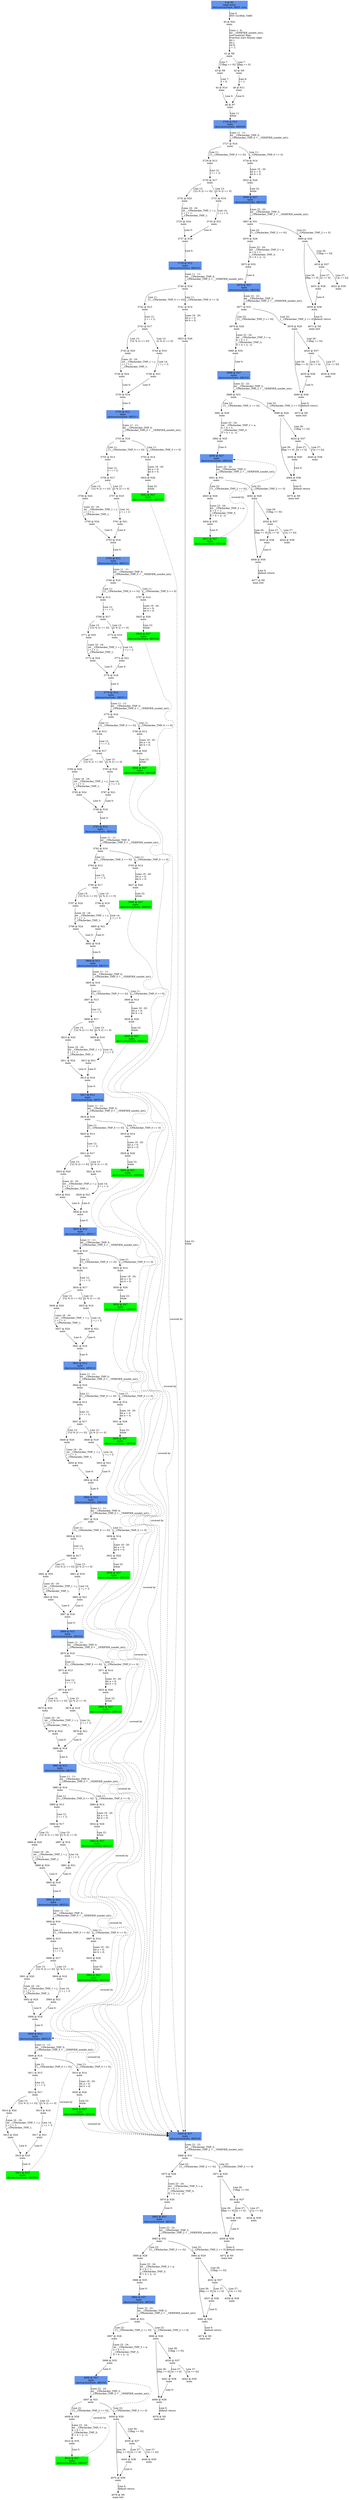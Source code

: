 digraph ARG {
node [style="filled" shape="box" color="white"]
0 [fillcolor="cornflowerblue" label="0 @ N1\nmain entry\nAbstractionState: ABS0: true\n" id="0"]
40 [label="40 @ N42\nmain\n" id="40"]
41 [label="41 @ N6\nmain\n" id="41"]
43 [label="43 @ N8\nmain\n" id="43"]
44 [label="44 @ N10\nmain\n" id="44"]
48 [label="48 @ N7\nmain\n" id="48"]
3726 [fillcolor="cornflowerblue" label="3726 @ N12\nmain\nAbstractionState: ABS509\n" id="3726"]
3727 [label="3727 @ N16\nmain\n" id="3727"]
3729 [label="3729 @ N13\nmain\n" id="3729"]
3730 [label="3730 @ N17\nmain\n" id="3730"]
3732 [label="3732 @ N20\nmain\n" id="3732"]
3733 [label="3733 @ N24\nmain\n" id="3733"]
3737 [label="3737 @ N18\nmain\n" id="3737"]
3739 [fillcolor="cornflowerblue" label="3739 @ N12\nmain\nAbstractionState: ABS510\n" id="3739"]
3740 [label="3740 @ N16\nmain\n" id="3740"]
3742 [label="3742 @ N13\nmain\n" id="3742"]
3743 [label="3743 @ N17\nmain\n" id="3743"]
3745 [label="3745 @ N20\nmain\n" id="3745"]
3746 [label="3746 @ N24\nmain\n" id="3746"]
3750 [label="3750 @ N18\nmain\n" id="3750"]
3752 [fillcolor="cornflowerblue" label="3752 @ N12\nmain\nAbstractionState: ABS511\n" id="3752"]
3753 [label="3753 @ N16\nmain\n" id="3753"]
3755 [label="3755 @ N13\nmain\n" id="3755"]
3756 [label="3756 @ N17\nmain\n" id="3756"]
3758 [label="3758 @ N20\nmain\n" id="3758"]
3759 [label="3759 @ N24\nmain\n" id="3759"]
3763 [label="3763 @ N18\nmain\n" id="3763"]
3765 [fillcolor="cornflowerblue" label="3765 @ N12\nmain\nAbstractionState: ABS512\n" id="3765"]
3766 [label="3766 @ N16\nmain\n" id="3766"]
3768 [label="3768 @ N13\nmain\n" id="3768"]
3769 [label="3769 @ N17\nmain\n" id="3769"]
3771 [label="3771 @ N20\nmain\n" id="3771"]
3772 [label="3772 @ N24\nmain\n" id="3772"]
3776 [label="3776 @ N18\nmain\n" id="3776"]
3778 [fillcolor="cornflowerblue" label="3778 @ N12\nmain\nAbstractionState: ABS513\n" id="3778"]
3779 [label="3779 @ N16\nmain\n" id="3779"]
3781 [label="3781 @ N13\nmain\n" id="3781"]
3782 [label="3782 @ N17\nmain\n" id="3782"]
3784 [label="3784 @ N20\nmain\n" id="3784"]
3785 [label="3785 @ N24\nmain\n" id="3785"]
3789 [label="3789 @ N18\nmain\n" id="3789"]
3791 [fillcolor="cornflowerblue" label="3791 @ N12\nmain\nAbstractionState: ABS514\n" id="3791"]
3792 [label="3792 @ N16\nmain\n" id="3792"]
3794 [label="3794 @ N13\nmain\n" id="3794"]
3795 [label="3795 @ N17\nmain\n" id="3795"]
3797 [label="3797 @ N20\nmain\n" id="3797"]
3798 [label="3798 @ N24\nmain\n" id="3798"]
3802 [label="3802 @ N18\nmain\n" id="3802"]
3804 [fillcolor="cornflowerblue" label="3804 @ N12\nmain\nAbstractionState: ABS515\n" id="3804"]
3805 [label="3805 @ N16\nmain\n" id="3805"]
3807 [label="3807 @ N13\nmain\n" id="3807"]
3808 [label="3808 @ N17\nmain\n" id="3808"]
3810 [label="3810 @ N20\nmain\n" id="3810"]
3811 [label="3811 @ N24\nmain\n" id="3811"]
3815 [label="3815 @ N18\nmain\n" id="3815"]
3817 [fillcolor="cornflowerblue" label="3817 @ N12\nmain\nAbstractionState: ABS516\n" id="3817"]
3818 [label="3818 @ N16\nmain\n" id="3818"]
3820 [label="3820 @ N13\nmain\n" id="3820"]
3821 [label="3821 @ N17\nmain\n" id="3821"]
3823 [label="3823 @ N20\nmain\n" id="3823"]
3824 [label="3824 @ N24\nmain\n" id="3824"]
3828 [label="3828 @ N18\nmain\n" id="3828"]
3830 [fillcolor="cornflowerblue" label="3830 @ N12\nmain\nAbstractionState: ABS517\n" id="3830"]
3831 [label="3831 @ N16\nmain\n" id="3831"]
3833 [label="3833 @ N13\nmain\n" id="3833"]
3834 [label="3834 @ N17\nmain\n" id="3834"]
3836 [label="3836 @ N20\nmain\n" id="3836"]
3837 [label="3837 @ N24\nmain\n" id="3837"]
3841 [label="3841 @ N18\nmain\n" id="3841"]
3843 [fillcolor="cornflowerblue" label="3843 @ N12\nmain\nAbstractionState: ABS518\n" id="3843"]
3844 [label="3844 @ N16\nmain\n" id="3844"]
3846 [label="3846 @ N13\nmain\n" id="3846"]
3847 [label="3847 @ N17\nmain\n" id="3847"]
3849 [label="3849 @ N20\nmain\n" id="3849"]
3850 [label="3850 @ N24\nmain\n" id="3850"]
3854 [label="3854 @ N18\nmain\n" id="3854"]
3856 [fillcolor="cornflowerblue" label="3856 @ N12\nmain\nAbstractionState: ABS519\n" id="3856"]
3857 [label="3857 @ N16\nmain\n" id="3857"]
3859 [label="3859 @ N13\nmain\n" id="3859"]
3860 [label="3860 @ N17\nmain\n" id="3860"]
3862 [label="3862 @ N20\nmain\n" id="3862"]
3863 [label="3863 @ N24\nmain\n" id="3863"]
3867 [label="3867 @ N18\nmain\n" id="3867"]
3869 [fillcolor="cornflowerblue" label="3869 @ N12\nmain\nAbstractionState: ABS520\n" id="3869"]
3870 [label="3870 @ N16\nmain\n" id="3870"]
3872 [label="3872 @ N13\nmain\n" id="3872"]
3873 [label="3873 @ N17\nmain\n" id="3873"]
3875 [label="3875 @ N20\nmain\n" id="3875"]
3876 [label="3876 @ N24\nmain\n" id="3876"]
3880 [label="3880 @ N18\nmain\n" id="3880"]
3882 [fillcolor="cornflowerblue" label="3882 @ N12\nmain\nAbstractionState: ABS521\n" id="3882"]
3883 [label="3883 @ N16\nmain\n" id="3883"]
3885 [label="3885 @ N13\nmain\n" id="3885"]
3886 [label="3886 @ N17\nmain\n" id="3886"]
3888 [label="3888 @ N20\nmain\n" id="3888"]
3889 [label="3889 @ N24\nmain\n" id="3889"]
3893 [label="3893 @ N18\nmain\n" id="3893"]
3895 [fillcolor="cornflowerblue" label="3895 @ N12\nmain\nAbstractionState: ABS522\n" id="3895"]
3896 [label="3896 @ N16\nmain\n" id="3896"]
3898 [label="3898 @ N13\nmain\n" id="3898"]
3899 [label="3899 @ N17\nmain\n" id="3899"]
3901 [label="3901 @ N20\nmain\n" id="3901"]
3902 [label="3902 @ N24\nmain\n" id="3902"]
3906 [label="3906 @ N18\nmain\n" id="3906"]
3908 [fillcolor="cornflowerblue" label="3908 @ N12\nmain\nAbstractionState: ABS523\n" id="3908"]
3909 [label="3909 @ N16\nmain\n" id="3909"]
3911 [label="3911 @ N13\nmain\n" id="3911"]
3912 [label="3912 @ N17\nmain\n" id="3912"]
3914 [label="3914 @ N20\nmain\n" id="3914"]
3915 [label="3915 @ N24\nmain\n" id="3915"]
3919 [label="3919 @ N18\nmain\n" id="3919"]
3921 [fillcolor="green" label="3921 @ N12\nmain\nAbstractionState: ABS524\n" id="3921"]
3913 [label="3913 @ N19\nmain\n" id="3913"]
3917 [label="3917 @ N21\nmain\n" id="3917"]
3910 [label="3910 @ N14\nmain\n" id="3910"]
3936 [label="3936 @ N26\nmain\n" id="3936"]
3966 [fillcolor="green" label="3966 @ N27\nmain\nAbstractionState: ABS539\n" id="3966"]
3900 [label="3900 @ N19\nmain\n" id="3900"]
3904 [label="3904 @ N21\nmain\n" id="3904"]
3897 [label="3897 @ N14\nmain\n" id="3897"]
3935 [label="3935 @ N26\nmain\n" id="3935"]
3964 [fillcolor="green" label="3964 @ N27\nmain\nAbstractionState: ABS538\n" id="3964"]
3887 [label="3887 @ N19\nmain\n" id="3887"]
3891 [label="3891 @ N21\nmain\n" id="3891"]
3884 [label="3884 @ N14\nmain\n" id="3884"]
3934 [label="3934 @ N26\nmain\n" id="3934"]
3962 [fillcolor="green" label="3962 @ N27\nmain\nAbstractionState: ABS537\n" id="3962"]
3874 [label="3874 @ N19\nmain\n" id="3874"]
3878 [label="3878 @ N21\nmain\n" id="3878"]
3871 [label="3871 @ N14\nmain\n" id="3871"]
3933 [label="3933 @ N26\nmain\n" id="3933"]
3960 [fillcolor="green" label="3960 @ N27\nmain\nAbstractionState: ABS536\n" id="3960"]
3861 [label="3861 @ N19\nmain\n" id="3861"]
3865 [label="3865 @ N21\nmain\n" id="3865"]
3858 [label="3858 @ N14\nmain\n" id="3858"]
3932 [label="3932 @ N26\nmain\n" id="3932"]
3958 [fillcolor="green" label="3958 @ N27\nmain\nAbstractionState: ABS535\n" id="3958"]
3848 [label="3848 @ N19\nmain\n" id="3848"]
3852 [label="3852 @ N21\nmain\n" id="3852"]
3845 [label="3845 @ N14\nmain\n" id="3845"]
3931 [label="3931 @ N26\nmain\n" id="3931"]
3956 [fillcolor="green" label="3956 @ N27\nmain\nAbstractionState: ABS534\n" id="3956"]
3835 [label="3835 @ N19\nmain\n" id="3835"]
3839 [label="3839 @ N21\nmain\n" id="3839"]
3832 [label="3832 @ N14\nmain\n" id="3832"]
3930 [label="3930 @ N26\nmain\n" id="3930"]
3954 [fillcolor="green" label="3954 @ N27\nmain\nAbstractionState: ABS533\n" id="3954"]
3822 [label="3822 @ N19\nmain\n" id="3822"]
3826 [label="3826 @ N21\nmain\n" id="3826"]
3819 [label="3819 @ N14\nmain\n" id="3819"]
3929 [label="3929 @ N26\nmain\n" id="3929"]
3952 [fillcolor="green" label="3952 @ N27\nmain\nAbstractionState: ABS532\n" id="3952"]
3809 [label="3809 @ N19\nmain\n" id="3809"]
3813 [label="3813 @ N21\nmain\n" id="3813"]
3806 [label="3806 @ N14\nmain\n" id="3806"]
3928 [label="3928 @ N26\nmain\n" id="3928"]
3950 [fillcolor="green" label="3950 @ N27\nmain\nAbstractionState: ABS531\n" id="3950"]
3796 [label="3796 @ N19\nmain\n" id="3796"]
3800 [label="3800 @ N21\nmain\n" id="3800"]
3793 [label="3793 @ N14\nmain\n" id="3793"]
3927 [label="3927 @ N26\nmain\n" id="3927"]
3948 [fillcolor="green" label="3948 @ N27\nmain\nAbstractionState: ABS530\n" id="3948"]
3783 [label="3783 @ N19\nmain\n" id="3783"]
3787 [label="3787 @ N21\nmain\n" id="3787"]
3780 [label="3780 @ N14\nmain\n" id="3780"]
3926 [label="3926 @ N26\nmain\n" id="3926"]
3946 [fillcolor="green" label="3946 @ N27\nmain\nAbstractionState: ABS529\n" id="3946"]
3770 [label="3770 @ N19\nmain\n" id="3770"]
3774 [label="3774 @ N21\nmain\n" id="3774"]
3767 [label="3767 @ N14\nmain\n" id="3767"]
3925 [label="3925 @ N26\nmain\n" id="3925"]
3944 [fillcolor="green" label="3944 @ N27\nmain\nAbstractionState: ABS528\n" id="3944"]
3757 [label="3757 @ N19\nmain\n" id="3757"]
3761 [label="3761 @ N21\nmain\n" id="3761"]
3754 [label="3754 @ N14\nmain\n" id="3754"]
3924 [label="3924 @ N26\nmain\n" id="3924"]
3942 [fillcolor="green" label="3942 @ N27\nmain\nAbstractionState: ABS527\n" id="3942"]
3744 [label="3744 @ N19\nmain\n" id="3744"]
3748 [label="3748 @ N21\nmain\n" id="3748"]
3741 [label="3741 @ N14\nmain\n" id="3741"]
3923 [label="3923 @ N26\nmain\n" id="3923"]
3940 [fillcolor="cornflowerblue" label="3940 @ N27\nmain\nAbstractionState: ABS526\n" id="3940"]
3968 [label="3968 @ N31\nmain\n" id="3968"]
3972 [label="3972 @ N28\nmain\n" id="3972"]
3974 [label="3974 @ N35\nmain\n" id="3974"]
3982 [fillcolor="cornflowerblue" label="3982 @ N27\nmain\nAbstractionState: ABS541\n" id="3982"]
3983 [label="3983 @ N31\nmain\n" id="3983"]
3985 [label="3985 @ N28\nmain\n" id="3985"]
3986 [label="3986 @ N35\nmain\n" id="3986"]
3994 [fillcolor="cornflowerblue" label="3994 @ N27\nmain\nAbstractionState: ABS543\n" id="3994"]
3995 [label="3995 @ N31\nmain\n" id="3995"]
3997 [label="3997 @ N28\nmain\n" id="3997"]
3998 [label="3998 @ N35\nmain\n" id="3998"]
4006 [fillcolor="cornflowerblue" label="4006 @ N27\nmain\nAbstractionState: ABS545\n" id="4006"]
4007 [label="4007 @ N31\nmain\n" id="4007"]
4009 [label="4009 @ N28\nmain\n" id="4009"]
4010 [label="4010 @ N35\nmain\n" id="4010"]
4014 [fillcolor="green" label="4014 @ N27\nmain\nAbstractionState: ABS547\n" id="4014"]
4008 [label="4008 @ N29\nmain\n" id="4008"]
4070 [label="4070 @ N36\nmain\n" id="4070"]
4078 [label="4078 @ N0\nmain exit\n" id="4078"]
4030 [label="4030 @ N37\nmain\n" id="4030"]
4046 [label="4046 @ N39\nmain\n" id="4046"]
4045 [label="4045 @ N38\nmain\n" id="4045"]
3996 [label="3996 @ N29\nmain\n" id="3996"]
4066 [label="4066 @ N36\nmain\n" id="4066"]
4076 [label="4076 @ N0\nmain exit\n" id="4076"]
4026 [label="4026 @ N37\nmain\n" id="4026"]
4042 [label="4042 @ N39\nmain\n" id="4042"]
4041 [label="4041 @ N38\nmain\n" id="4041"]
3984 [label="3984 @ N29\nmain\n" id="3984"]
4062 [label="4062 @ N36\nmain\n" id="4062"]
4074 [label="4074 @ N0\nmain exit\n" id="4074"]
4022 [label="4022 @ N37\nmain\n" id="4022"]
4038 [label="4038 @ N39\nmain\n" id="4038"]
4037 [label="4037 @ N38\nmain\n" id="4037"]
3971 [label="3971 @ N29\nmain\n" id="3971"]
4058 [label="4058 @ N36\nmain\n" id="4058"]
4072 [label="4072 @ N0\nmain exit\n" id="4072"]
4018 [label="4018 @ N37\nmain\n" id="4018"]
4034 [label="4034 @ N39\nmain\n" id="4034"]
4033 [label="4033 @ N38\nmain\n" id="4033"]
3731 [label="3731 @ N19\nmain\n" id="3731"]
3735 [label="3735 @ N21\nmain\n" id="3735"]
3728 [label="3728 @ N14\nmain\n" id="3728"]
3922 [label="3922 @ N26\nmain\n" id="3922"]
3938 [fillcolor="cornflowerblue" label="3938 @ N27\nmain\nAbstractionState: ABS525\n" id="3938"]
3967 [label="3967 @ N31\nmain\n" id="3967"]
3970 [label="3970 @ N28\nmain\n" id="3970"]
3973 [label="3973 @ N35\nmain\n" id="3973"]
3976 [fillcolor="cornflowerblue" label="3976 @ N27\nmain\nAbstractionState: ABS540\n" id="3976"]
3977 [label="3977 @ N31\nmain\n" id="3977"]
3979 [label="3979 @ N28\nmain\n" id="3979"]
3980 [label="3980 @ N35\nmain\n" id="3980"]
3988 [fillcolor="cornflowerblue" label="3988 @ N27\nmain\nAbstractionState: ABS542\n" id="3988"]
3989 [label="3989 @ N31\nmain\n" id="3989"]
3991 [label="3991 @ N28\nmain\n" id="3991"]
3992 [label="3992 @ N35\nmain\n" id="3992"]
4000 [fillcolor="cornflowerblue" label="4000 @ N27\nmain\nAbstractionState: ABS544\n" id="4000"]
4001 [label="4001 @ N31\nmain\n" id="4001"]
4003 [label="4003 @ N28\nmain\n" id="4003"]
4004 [label="4004 @ N35\nmain\n" id="4004"]
4012 [fillcolor="green" label="4012 @ N27\nmain\nAbstractionState: ABS546\n" id="4012"]
4002 [label="4002 @ N29\nmain\n" id="4002"]
4068 [label="4068 @ N36\nmain\n" id="4068"]
4077 [label="4077 @ N0\nmain exit\n" id="4077"]
4028 [label="4028 @ N37\nmain\n" id="4028"]
4044 [label="4044 @ N39\nmain\n" id="4044"]
4043 [label="4043 @ N38\nmain\n" id="4043"]
3990 [label="3990 @ N29\nmain\n" id="3990"]
4064 [label="4064 @ N36\nmain\n" id="4064"]
4075 [label="4075 @ N0\nmain exit\n" id="4075"]
4024 [label="4024 @ N37\nmain\n" id="4024"]
4040 [label="4040 @ N39\nmain\n" id="4040"]
4039 [label="4039 @ N38\nmain\n" id="4039"]
3978 [label="3978 @ N29\nmain\n" id="3978"]
4060 [label="4060 @ N36\nmain\n" id="4060"]
4073 [label="4073 @ N0\nmain exit\n" id="4073"]
4020 [label="4020 @ N37\nmain\n" id="4020"]
4036 [label="4036 @ N39\nmain\n" id="4036"]
4035 [label="4035 @ N38\nmain\n" id="4035"]
3969 [label="3969 @ N29\nmain\n" id="3969"]
4056 [label="4056 @ N36\nmain\n" id="4056"]
4071 [label="4071 @ N0\nmain exit\n" id="4071"]
4016 [label="4016 @ N37\nmain\n" id="4016"]
4032 [label="4032 @ N39\nmain\n" id="4032"]
4031 [label="4031 @ N38\nmain\n" id="4031"]
42 [label="42 @ N9\nmain\n" id="42"]
46 [label="46 @ N11\nmain\n" id="46"]
0 -> 40 [label="Line 0: \lINIT GLOBAL VARS\l" id="0 -> 40"]
40 -> 41 [label="Lines 1 - 6: \lint __VERIFIER_nondet_int();\lvoid main(int flag);\lFunction start dummy edge\lint i;\lint j;\lint k;\lj = 1;\l" id="40 -> 41"]
41 -> 42 [label="Line 7: \l[flag == 0]\l" id="41 -> 42"]
41 -> 43 [label="Line 7: \l[!(flag == 0)]\l" id="41 -> 43"]
43 -> 44 [label="Line 7: \li = 0;\l" id="43 -> 44"]
44 -> 48 [label="Line 0: \l\l" id="44 -> 48"]
48 -> 3726 [label="Line 11: \lwhile\l" id="48 -> 3726"]
3726 -> 3727 [label="Lines 11 - 11: \lint __CPAchecker_TMP_0;\l__CPAchecker_TMP_0 = __VERIFIER_nondet_int();\l" id="3726 -> 3727"]
3727 -> 3728 [label="Line 11: \l[__CPAchecker_TMP_0 == 0]\l" id="3727 -> 3728"]
3727 -> 3729 [label="Line 11: \l[!(__CPAchecker_TMP_0 == 0)]\l" id="3727 -> 3729"]
3729 -> 3730 [label="Line 12: \li = i + 2;\l" id="3729 -> 3730"]
3730 -> 3731 [label="Line 13: \l[(i % 2) == 0]\l" id="3730 -> 3731"]
3730 -> 3732 [label="Line 13: \l[!((i % 2) == 0)]\l" id="3730 -> 3732"]
3732 -> 3733 [label="Lines 16 - 16: \lint __CPAchecker_TMP_1 = j;\lj = j + 1;\l__CPAchecker_TMP_1;\l" id="3732 -> 3733"]
3733 -> 3737 [label="Line 0: \l\l" id="3733 -> 3737"]
3737 -> 3739 [label="Line 0: \l\l" id="3737 -> 3739"]
3739 -> 3740 [label="Lines 11 - 11: \lint __CPAchecker_TMP_0;\l__CPAchecker_TMP_0 = __VERIFIER_nondet_int();\l" id="3739 -> 3740"]
3740 -> 3741 [label="Line 11: \l[__CPAchecker_TMP_0 == 0]\l" id="3740 -> 3741"]
3740 -> 3742 [label="Line 11: \l[!(__CPAchecker_TMP_0 == 0)]\l" id="3740 -> 3742"]
3742 -> 3743 [label="Line 12: \li = i + 2;\l" id="3742 -> 3743"]
3743 -> 3744 [label="Line 13: \l[(i % 2) == 0]\l" id="3743 -> 3744"]
3743 -> 3745 [label="Line 13: \l[!((i % 2) == 0)]\l" id="3743 -> 3745"]
3745 -> 3746 [label="Lines 16 - 16: \lint __CPAchecker_TMP_1 = j;\lj = j + 1;\l__CPAchecker_TMP_1;\l" id="3745 -> 3746"]
3746 -> 3750 [label="Line 0: \l\l" id="3746 -> 3750"]
3750 -> 3752 [label="Line 0: \l\l" id="3750 -> 3752"]
3752 -> 3753 [label="Lines 11 - 11: \lint __CPAchecker_TMP_0;\l__CPAchecker_TMP_0 = __VERIFIER_nondet_int();\l" id="3752 -> 3753"]
3753 -> 3754 [label="Line 11: \l[__CPAchecker_TMP_0 == 0]\l" id="3753 -> 3754"]
3753 -> 3755 [label="Line 11: \l[!(__CPAchecker_TMP_0 == 0)]\l" id="3753 -> 3755"]
3755 -> 3756 [label="Line 12: \li = i + 2;\l" id="3755 -> 3756"]
3756 -> 3757 [label="Line 13: \l[(i % 2) == 0]\l" id="3756 -> 3757"]
3756 -> 3758 [label="Line 13: \l[!((i % 2) == 0)]\l" id="3756 -> 3758"]
3758 -> 3759 [label="Lines 16 - 16: \lint __CPAchecker_TMP_1 = j;\lj = j + 1;\l__CPAchecker_TMP_1;\l" id="3758 -> 3759"]
3759 -> 3763 [label="Line 0: \l\l" id="3759 -> 3763"]
3763 -> 3765 [label="Line 0: \l\l" id="3763 -> 3765"]
3765 -> 3766 [label="Lines 11 - 11: \lint __CPAchecker_TMP_0;\l__CPAchecker_TMP_0 = __VERIFIER_nondet_int();\l" id="3765 -> 3766"]
3766 -> 3767 [label="Line 11: \l[__CPAchecker_TMP_0 == 0]\l" id="3766 -> 3767"]
3766 -> 3768 [label="Line 11: \l[!(__CPAchecker_TMP_0 == 0)]\l" id="3766 -> 3768"]
3768 -> 3769 [label="Line 12: \li = i + 2;\l" id="3768 -> 3769"]
3769 -> 3770 [label="Line 13: \l[(i % 2) == 0]\l" id="3769 -> 3770"]
3769 -> 3771 [label="Line 13: \l[!((i % 2) == 0)]\l" id="3769 -> 3771"]
3771 -> 3772 [label="Lines 16 - 16: \lint __CPAchecker_TMP_1 = j;\lj = j + 1;\l__CPAchecker_TMP_1;\l" id="3771 -> 3772"]
3772 -> 3776 [label="Line 0: \l\l" id="3772 -> 3776"]
3776 -> 3778 [label="Line 0: \l\l" id="3776 -> 3778"]
3778 -> 3779 [label="Lines 11 - 11: \lint __CPAchecker_TMP_0;\l__CPAchecker_TMP_0 = __VERIFIER_nondet_int();\l" id="3778 -> 3779"]
3779 -> 3780 [label="Line 11: \l[__CPAchecker_TMP_0 == 0]\l" id="3779 -> 3780"]
3779 -> 3781 [label="Line 11: \l[!(__CPAchecker_TMP_0 == 0)]\l" id="3779 -> 3781"]
3781 -> 3782 [label="Line 12: \li = i + 2;\l" id="3781 -> 3782"]
3782 -> 3783 [label="Line 13: \l[(i % 2) == 0]\l" id="3782 -> 3783"]
3782 -> 3784 [label="Line 13: \l[!((i % 2) == 0)]\l" id="3782 -> 3784"]
3784 -> 3785 [label="Lines 16 - 16: \lint __CPAchecker_TMP_1 = j;\lj = j + 1;\l__CPAchecker_TMP_1;\l" id="3784 -> 3785"]
3785 -> 3789 [label="Line 0: \l\l" id="3785 -> 3789"]
3789 -> 3791 [label="Line 0: \l\l" id="3789 -> 3791"]
3791 -> 3792 [label="Lines 11 - 11: \lint __CPAchecker_TMP_0;\l__CPAchecker_TMP_0 = __VERIFIER_nondet_int();\l" id="3791 -> 3792"]
3792 -> 3793 [label="Line 11: \l[__CPAchecker_TMP_0 == 0]\l" id="3792 -> 3793"]
3792 -> 3794 [label="Line 11: \l[!(__CPAchecker_TMP_0 == 0)]\l" id="3792 -> 3794"]
3794 -> 3795 [label="Line 12: \li = i + 2;\l" id="3794 -> 3795"]
3795 -> 3796 [label="Line 13: \l[(i % 2) == 0]\l" id="3795 -> 3796"]
3795 -> 3797 [label="Line 13: \l[!((i % 2) == 0)]\l" id="3795 -> 3797"]
3797 -> 3798 [label="Lines 16 - 16: \lint __CPAchecker_TMP_1 = j;\lj = j + 1;\l__CPAchecker_TMP_1;\l" id="3797 -> 3798"]
3798 -> 3802 [label="Line 0: \l\l" id="3798 -> 3802"]
3802 -> 3804 [label="Line 0: \l\l" id="3802 -> 3804"]
3804 -> 3805 [label="Lines 11 - 11: \lint __CPAchecker_TMP_0;\l__CPAchecker_TMP_0 = __VERIFIER_nondet_int();\l" id="3804 -> 3805"]
3805 -> 3806 [label="Line 11: \l[__CPAchecker_TMP_0 == 0]\l" id="3805 -> 3806"]
3805 -> 3807 [label="Line 11: \l[!(__CPAchecker_TMP_0 == 0)]\l" id="3805 -> 3807"]
3807 -> 3808 [label="Line 12: \li = i + 2;\l" id="3807 -> 3808"]
3808 -> 3809 [label="Line 13: \l[(i % 2) == 0]\l" id="3808 -> 3809"]
3808 -> 3810 [label="Line 13: \l[!((i % 2) == 0)]\l" id="3808 -> 3810"]
3810 -> 3811 [label="Lines 16 - 16: \lint __CPAchecker_TMP_1 = j;\lj = j + 1;\l__CPAchecker_TMP_1;\l" id="3810 -> 3811"]
3811 -> 3815 [label="Line 0: \l\l" id="3811 -> 3815"]
3815 -> 3817 [label="Line 0: \l\l" id="3815 -> 3817"]
3817 -> 3818 [label="Lines 11 - 11: \lint __CPAchecker_TMP_0;\l__CPAchecker_TMP_0 = __VERIFIER_nondet_int();\l" id="3817 -> 3818"]
3818 -> 3819 [label="Line 11: \l[__CPAchecker_TMP_0 == 0]\l" id="3818 -> 3819"]
3818 -> 3820 [label="Line 11: \l[!(__CPAchecker_TMP_0 == 0)]\l" id="3818 -> 3820"]
3820 -> 3821 [label="Line 12: \li = i + 2;\l" id="3820 -> 3821"]
3821 -> 3822 [label="Line 13: \l[(i % 2) == 0]\l" id="3821 -> 3822"]
3821 -> 3823 [label="Line 13: \l[!((i % 2) == 0)]\l" id="3821 -> 3823"]
3823 -> 3824 [label="Lines 16 - 16: \lint __CPAchecker_TMP_1 = j;\lj = j + 1;\l__CPAchecker_TMP_1;\l" id="3823 -> 3824"]
3824 -> 3828 [label="Line 0: \l\l" id="3824 -> 3828"]
3828 -> 3830 [label="Line 0: \l\l" id="3828 -> 3830"]
3830 -> 3831 [label="Lines 11 - 11: \lint __CPAchecker_TMP_0;\l__CPAchecker_TMP_0 = __VERIFIER_nondet_int();\l" id="3830 -> 3831"]
3831 -> 3832 [label="Line 11: \l[__CPAchecker_TMP_0 == 0]\l" id="3831 -> 3832"]
3831 -> 3833 [label="Line 11: \l[!(__CPAchecker_TMP_0 == 0)]\l" id="3831 -> 3833"]
3833 -> 3834 [label="Line 12: \li = i + 2;\l" id="3833 -> 3834"]
3834 -> 3835 [label="Line 13: \l[(i % 2) == 0]\l" id="3834 -> 3835"]
3834 -> 3836 [label="Line 13: \l[!((i % 2) == 0)]\l" id="3834 -> 3836"]
3836 -> 3837 [label="Lines 16 - 16: \lint __CPAchecker_TMP_1 = j;\lj = j + 1;\l__CPAchecker_TMP_1;\l" id="3836 -> 3837"]
3837 -> 3841 [label="Line 0: \l\l" id="3837 -> 3841"]
3841 -> 3843 [label="Line 0: \l\l" id="3841 -> 3843"]
3843 -> 3844 [label="Lines 11 - 11: \lint __CPAchecker_TMP_0;\l__CPAchecker_TMP_0 = __VERIFIER_nondet_int();\l" id="3843 -> 3844"]
3844 -> 3845 [label="Line 11: \l[__CPAchecker_TMP_0 == 0]\l" id="3844 -> 3845"]
3844 -> 3846 [label="Line 11: \l[!(__CPAchecker_TMP_0 == 0)]\l" id="3844 -> 3846"]
3846 -> 3847 [label="Line 12: \li = i + 2;\l" id="3846 -> 3847"]
3847 -> 3848 [label="Line 13: \l[(i % 2) == 0]\l" id="3847 -> 3848"]
3847 -> 3849 [label="Line 13: \l[!((i % 2) == 0)]\l" id="3847 -> 3849"]
3849 -> 3850 [label="Lines 16 - 16: \lint __CPAchecker_TMP_1 = j;\lj = j + 1;\l__CPAchecker_TMP_1;\l" id="3849 -> 3850"]
3850 -> 3854 [label="Line 0: \l\l" id="3850 -> 3854"]
3854 -> 3856 [label="Line 0: \l\l" id="3854 -> 3856"]
3856 -> 3857 [label="Lines 11 - 11: \lint __CPAchecker_TMP_0;\l__CPAchecker_TMP_0 = __VERIFIER_nondet_int();\l" id="3856 -> 3857"]
3857 -> 3858 [label="Line 11: \l[__CPAchecker_TMP_0 == 0]\l" id="3857 -> 3858"]
3857 -> 3859 [label="Line 11: \l[!(__CPAchecker_TMP_0 == 0)]\l" id="3857 -> 3859"]
3859 -> 3860 [label="Line 12: \li = i + 2;\l" id="3859 -> 3860"]
3860 -> 3861 [label="Line 13: \l[(i % 2) == 0]\l" id="3860 -> 3861"]
3860 -> 3862 [label="Line 13: \l[!((i % 2) == 0)]\l" id="3860 -> 3862"]
3862 -> 3863 [label="Lines 16 - 16: \lint __CPAchecker_TMP_1 = j;\lj = j + 1;\l__CPAchecker_TMP_1;\l" id="3862 -> 3863"]
3863 -> 3867 [label="Line 0: \l\l" id="3863 -> 3867"]
3867 -> 3869 [label="Line 0: \l\l" id="3867 -> 3869"]
3869 -> 3870 [label="Lines 11 - 11: \lint __CPAchecker_TMP_0;\l__CPAchecker_TMP_0 = __VERIFIER_nondet_int();\l" id="3869 -> 3870"]
3870 -> 3871 [label="Line 11: \l[__CPAchecker_TMP_0 == 0]\l" id="3870 -> 3871"]
3870 -> 3872 [label="Line 11: \l[!(__CPAchecker_TMP_0 == 0)]\l" id="3870 -> 3872"]
3872 -> 3873 [label="Line 12: \li = i + 2;\l" id="3872 -> 3873"]
3873 -> 3874 [label="Line 13: \l[(i % 2) == 0]\l" id="3873 -> 3874"]
3873 -> 3875 [label="Line 13: \l[!((i % 2) == 0)]\l" id="3873 -> 3875"]
3875 -> 3876 [label="Lines 16 - 16: \lint __CPAchecker_TMP_1 = j;\lj = j + 1;\l__CPAchecker_TMP_1;\l" id="3875 -> 3876"]
3876 -> 3880 [label="Line 0: \l\l" id="3876 -> 3880"]
3880 -> 3882 [label="Line 0: \l\l" id="3880 -> 3882"]
3882 -> 3883 [label="Lines 11 - 11: \lint __CPAchecker_TMP_0;\l__CPAchecker_TMP_0 = __VERIFIER_nondet_int();\l" id="3882 -> 3883"]
3883 -> 3884 [label="Line 11: \l[__CPAchecker_TMP_0 == 0]\l" id="3883 -> 3884"]
3883 -> 3885 [label="Line 11: \l[!(__CPAchecker_TMP_0 == 0)]\l" id="3883 -> 3885"]
3885 -> 3886 [label="Line 12: \li = i + 2;\l" id="3885 -> 3886"]
3886 -> 3887 [label="Line 13: \l[(i % 2) == 0]\l" id="3886 -> 3887"]
3886 -> 3888 [label="Line 13: \l[!((i % 2) == 0)]\l" id="3886 -> 3888"]
3888 -> 3889 [label="Lines 16 - 16: \lint __CPAchecker_TMP_1 = j;\lj = j + 1;\l__CPAchecker_TMP_1;\l" id="3888 -> 3889"]
3889 -> 3893 [label="Line 0: \l\l" id="3889 -> 3893"]
3893 -> 3895 [label="Line 0: \l\l" id="3893 -> 3895"]
3895 -> 3896 [label="Lines 11 - 11: \lint __CPAchecker_TMP_0;\l__CPAchecker_TMP_0 = __VERIFIER_nondet_int();\l" id="3895 -> 3896"]
3896 -> 3897 [label="Line 11: \l[__CPAchecker_TMP_0 == 0]\l" id="3896 -> 3897"]
3896 -> 3898 [label="Line 11: \l[!(__CPAchecker_TMP_0 == 0)]\l" id="3896 -> 3898"]
3898 -> 3899 [label="Line 12: \li = i + 2;\l" id="3898 -> 3899"]
3899 -> 3900 [label="Line 13: \l[(i % 2) == 0]\l" id="3899 -> 3900"]
3899 -> 3901 [label="Line 13: \l[!((i % 2) == 0)]\l" id="3899 -> 3901"]
3901 -> 3902 [label="Lines 16 - 16: \lint __CPAchecker_TMP_1 = j;\lj = j + 1;\l__CPAchecker_TMP_1;\l" id="3901 -> 3902"]
3902 -> 3906 [label="Line 0: \l\l" id="3902 -> 3906"]
3906 -> 3908 [label="Line 0: \l\l" id="3906 -> 3908"]
3921 -> 3908 [style="dashed" weight="0" label="covered by"]
3908 -> 3909 [label="Lines 11 - 11: \lint __CPAchecker_TMP_0;\l__CPAchecker_TMP_0 = __VERIFIER_nondet_int();\l" id="3908 -> 3909"]
3909 -> 3910 [label="Line 11: \l[__CPAchecker_TMP_0 == 0]\l" id="3909 -> 3910"]
3909 -> 3911 [label="Line 11: \l[!(__CPAchecker_TMP_0 == 0)]\l" id="3909 -> 3911"]
3911 -> 3912 [label="Line 12: \li = i + 2;\l" id="3911 -> 3912"]
3912 -> 3913 [label="Line 13: \l[(i % 2) == 0]\l" id="3912 -> 3913"]
3912 -> 3914 [label="Line 13: \l[!((i % 2) == 0)]\l" id="3912 -> 3914"]
3914 -> 3915 [label="Lines 16 - 16: \lint __CPAchecker_TMP_1 = j;\lj = j + 1;\l__CPAchecker_TMP_1;\l" id="3914 -> 3915"]
3915 -> 3919 [label="Line 0: \l\l" id="3915 -> 3919"]
3919 -> 3921 [label="Line 0: \l\l" id="3919 -> 3921"]
3913 -> 3917 [label="Line 14: \lj = j + 2;\l" id="3913 -> 3917"]
3917 -> 3919 [label="Line 0: \l\l" id="3917 -> 3919"]
3910 -> 3936 [label="Lines 19 - 20: \lint a = 0;\lint b = 0;\l" id="3910 -> 3936"]
3936 -> 3966 [label="Line 22: \lwhile\l" id="3936 -> 3966"]
3900 -> 3904 [label="Line 14: \lj = j + 2;\l" id="3900 -> 3904"]
3904 -> 3906 [label="Line 0: \l\l" id="3904 -> 3906"]
3897 -> 3935 [label="Lines 19 - 20: \lint a = 0;\lint b = 0;\l" id="3897 -> 3935"]
3935 -> 3964 [label="Line 22: \lwhile\l" id="3935 -> 3964"]
3887 -> 3891 [label="Line 14: \lj = j + 2;\l" id="3887 -> 3891"]
3891 -> 3893 [label="Line 0: \l\l" id="3891 -> 3893"]
3884 -> 3934 [label="Lines 19 - 20: \lint a = 0;\lint b = 0;\l" id="3884 -> 3934"]
3934 -> 3962 [label="Line 22: \lwhile\l" id="3934 -> 3962"]
3874 -> 3878 [label="Line 14: \lj = j + 2;\l" id="3874 -> 3878"]
3878 -> 3880 [label="Line 0: \l\l" id="3878 -> 3880"]
3871 -> 3933 [label="Lines 19 - 20: \lint a = 0;\lint b = 0;\l" id="3871 -> 3933"]
3933 -> 3960 [label="Line 22: \lwhile\l" id="3933 -> 3960"]
3861 -> 3865 [label="Line 14: \lj = j + 2;\l" id="3861 -> 3865"]
3865 -> 3867 [label="Line 0: \l\l" id="3865 -> 3867"]
3858 -> 3932 [label="Lines 19 - 20: \lint a = 0;\lint b = 0;\l" id="3858 -> 3932"]
3932 -> 3958 [label="Line 22: \lwhile\l" id="3932 -> 3958"]
3848 -> 3852 [label="Line 14: \lj = j + 2;\l" id="3848 -> 3852"]
3852 -> 3854 [label="Line 0: \l\l" id="3852 -> 3854"]
3845 -> 3931 [label="Lines 19 - 20: \lint a = 0;\lint b = 0;\l" id="3845 -> 3931"]
3931 -> 3956 [label="Line 22: \lwhile\l" id="3931 -> 3956"]
3835 -> 3839 [label="Line 14: \lj = j + 2;\l" id="3835 -> 3839"]
3839 -> 3841 [label="Line 0: \l\l" id="3839 -> 3841"]
3832 -> 3930 [label="Lines 19 - 20: \lint a = 0;\lint b = 0;\l" id="3832 -> 3930"]
3930 -> 3954 [label="Line 22: \lwhile\l" id="3930 -> 3954"]
3822 -> 3826 [label="Line 14: \lj = j + 2;\l" id="3822 -> 3826"]
3826 -> 3828 [label="Line 0: \l\l" id="3826 -> 3828"]
3819 -> 3929 [label="Lines 19 - 20: \lint a = 0;\lint b = 0;\l" id="3819 -> 3929"]
3929 -> 3952 [label="Line 22: \lwhile\l" id="3929 -> 3952"]
3809 -> 3813 [label="Line 14: \lj = j + 2;\l" id="3809 -> 3813"]
3813 -> 3815 [label="Line 0: \l\l" id="3813 -> 3815"]
3806 -> 3928 [label="Lines 19 - 20: \lint a = 0;\lint b = 0;\l" id="3806 -> 3928"]
3928 -> 3950 [label="Line 22: \lwhile\l" id="3928 -> 3950"]
3796 -> 3800 [label="Line 14: \lj = j + 2;\l" id="3796 -> 3800"]
3800 -> 3802 [label="Line 0: \l\l" id="3800 -> 3802"]
3793 -> 3927 [label="Lines 19 - 20: \lint a = 0;\lint b = 0;\l" id="3793 -> 3927"]
3927 -> 3948 [label="Line 22: \lwhile\l" id="3927 -> 3948"]
3783 -> 3787 [label="Line 14: \lj = j + 2;\l" id="3783 -> 3787"]
3787 -> 3789 [label="Line 0: \l\l" id="3787 -> 3789"]
3780 -> 3926 [label="Lines 19 - 20: \lint a = 0;\lint b = 0;\l" id="3780 -> 3926"]
3926 -> 3946 [label="Line 22: \lwhile\l" id="3926 -> 3946"]
3770 -> 3774 [label="Line 14: \lj = j + 2;\l" id="3770 -> 3774"]
3774 -> 3776 [label="Line 0: \l\l" id="3774 -> 3776"]
3767 -> 3925 [label="Lines 19 - 20: \lint a = 0;\lint b = 0;\l" id="3767 -> 3925"]
3925 -> 3944 [label="Line 22: \lwhile\l" id="3925 -> 3944"]
3757 -> 3761 [label="Line 14: \lj = j + 2;\l" id="3757 -> 3761"]
3761 -> 3763 [label="Line 0: \l\l" id="3761 -> 3763"]
3754 -> 3924 [label="Lines 19 - 20: \lint a = 0;\lint b = 0;\l" id="3754 -> 3924"]
3924 -> 3942 [label="Line 22: \lwhile\l" id="3924 -> 3942"]
3744 -> 3748 [label="Line 14: \lj = j + 2;\l" id="3744 -> 3748"]
3748 -> 3750 [label="Line 0: \l\l" id="3748 -> 3750"]
3741 -> 3923 [label="Lines 19 - 20: \lint a = 0;\lint b = 0;\l" id="3741 -> 3923"]
3923 -> 3940 [label="Line 22: \lwhile\l" id="3923 -> 3940"]
3942 -> 3940 [style="dashed" weight="0" label="covered by"]
3944 -> 3940 [style="dashed" weight="0" label="covered by"]
3946 -> 3940 [style="dashed" weight="0" label="covered by"]
3948 -> 3940 [style="dashed" weight="0" label="covered by"]
3950 -> 3940 [style="dashed" weight="0" label="covered by"]
3952 -> 3940 [style="dashed" weight="0" label="covered by"]
3954 -> 3940 [style="dashed" weight="0" label="covered by"]
3956 -> 3940 [style="dashed" weight="0" label="covered by"]
3958 -> 3940 [style="dashed" weight="0" label="covered by"]
3960 -> 3940 [style="dashed" weight="0" label="covered by"]
3962 -> 3940 [style="dashed" weight="0" label="covered by"]
3964 -> 3940 [style="dashed" weight="0" label="covered by"]
3966 -> 3940 [style="dashed" weight="0" label="covered by"]
3940 -> 3968 [label="Lines 22 - 22: \lint __CPAchecker_TMP_2;\l__CPAchecker_TMP_2 = __VERIFIER_nondet_int();\l" id="3940 -> 3968"]
3968 -> 3971 [label="Line 22: \l[__CPAchecker_TMP_2 == 0]\l" id="3968 -> 3971"]
3968 -> 3972 [label="Line 22: \l[!(__CPAchecker_TMP_2 == 0)]\l" id="3968 -> 3972"]
3972 -> 3974 [label="Lines 23 - 24: \lint __CPAchecker_TMP_3 = a;\la = a + 1;\l__CPAchecker_TMP_3;\lb = b + (j - i);\l" id="3972 -> 3974"]
3974 -> 3982 [label="Line 0: \l\l" id="3974 -> 3982"]
3982 -> 3983 [label="Lines 22 - 22: \lint __CPAchecker_TMP_2;\l__CPAchecker_TMP_2 = __VERIFIER_nondet_int();\l" id="3982 -> 3983"]
3983 -> 3984 [label="Line 22: \l[__CPAchecker_TMP_2 == 0]\l" id="3983 -> 3984"]
3983 -> 3985 [label="Line 22: \l[!(__CPAchecker_TMP_2 == 0)]\l" id="3983 -> 3985"]
3985 -> 3986 [label="Lines 23 - 24: \lint __CPAchecker_TMP_3 = a;\la = a + 1;\l__CPAchecker_TMP_3;\lb = b + (j - i);\l" id="3985 -> 3986"]
3986 -> 3994 [label="Line 0: \l\l" id="3986 -> 3994"]
3994 -> 3995 [label="Lines 22 - 22: \lint __CPAchecker_TMP_2;\l__CPAchecker_TMP_2 = __VERIFIER_nondet_int();\l" id="3994 -> 3995"]
3995 -> 3996 [label="Line 22: \l[__CPAchecker_TMP_2 == 0]\l" id="3995 -> 3996"]
3995 -> 3997 [label="Line 22: \l[!(__CPAchecker_TMP_2 == 0)]\l" id="3995 -> 3997"]
3997 -> 3998 [label="Lines 23 - 24: \lint __CPAchecker_TMP_3 = a;\la = a + 1;\l__CPAchecker_TMP_3;\lb = b + (j - i);\l" id="3997 -> 3998"]
3998 -> 4006 [label="Line 0: \l\l" id="3998 -> 4006"]
4014 -> 4006 [style="dashed" weight="0" label="covered by"]
4006 -> 4007 [label="Lines 22 - 22: \lint __CPAchecker_TMP_2;\l__CPAchecker_TMP_2 = __VERIFIER_nondet_int();\l" id="4006 -> 4007"]
4007 -> 4008 [label="Line 22: \l[__CPAchecker_TMP_2 == 0]\l" id="4007 -> 4008"]
4007 -> 4009 [label="Line 22: \l[!(__CPAchecker_TMP_2 == 0)]\l" id="4007 -> 4009"]
4009 -> 4010 [label="Lines 23 - 24: \lint __CPAchecker_TMP_3 = a;\la = a + 1;\l__CPAchecker_TMP_3;\lb = b + (j - i);\l" id="4009 -> 4010"]
4010 -> 4014 [label="Line 0: \l\l" id="4010 -> 4014"]
4008 -> 4030 [label="Line 26: \l[!(flag == 0)]\l" id="4008 -> 4030"]
4008 -> 4070 [label="Line 26: \l[flag == 0]\l" id="4008 -> 4070"]
4070 -> 4078 [label="Line 0: \ldefault return\l" id="4070 -> 4078"]
4030 -> 4045 [label="Line 27: \l[a == b]\l" id="4030 -> 4045"]
4030 -> 4046 [label="Line 27: \l[!(a == b)]\l" id="4030 -> 4046"]
4045 -> 4070 [label="Line 0: \l\l" id="4045 -> 4070"]
3996 -> 4026 [label="Line 26: \l[!(flag == 0)]\l" id="3996 -> 4026"]
3996 -> 4066 [label="Line 26: \l[flag == 0]\l" id="3996 -> 4066"]
4066 -> 4076 [label="Line 0: \ldefault return\l" id="4066 -> 4076"]
4026 -> 4041 [label="Line 27: \l[a == b]\l" id="4026 -> 4041"]
4026 -> 4042 [label="Line 27: \l[!(a == b)]\l" id="4026 -> 4042"]
4041 -> 4066 [label="Line 0: \l\l" id="4041 -> 4066"]
3984 -> 4022 [label="Line 26: \l[!(flag == 0)]\l" id="3984 -> 4022"]
3984 -> 4062 [label="Line 26: \l[flag == 0]\l" id="3984 -> 4062"]
4062 -> 4074 [label="Line 0: \ldefault return\l" id="4062 -> 4074"]
4022 -> 4037 [label="Line 27: \l[a == b]\l" id="4022 -> 4037"]
4022 -> 4038 [label="Line 27: \l[!(a == b)]\l" id="4022 -> 4038"]
4037 -> 4062 [label="Line 0: \l\l" id="4037 -> 4062"]
3971 -> 4018 [label="Line 26: \l[!(flag == 0)]\l" id="3971 -> 4018"]
3971 -> 4058 [label="Line 26: \l[flag == 0]\l" id="3971 -> 4058"]
4058 -> 4072 [label="Line 0: \ldefault return\l" id="4058 -> 4072"]
4018 -> 4033 [label="Line 27: \l[a == b]\l" id="4018 -> 4033"]
4018 -> 4034 [label="Line 27: \l[!(a == b)]\l" id="4018 -> 4034"]
4033 -> 4058 [label="Line 0: \l\l" id="4033 -> 4058"]
3731 -> 3735 [label="Line 14: \lj = j + 2;\l" id="3731 -> 3735"]
3735 -> 3737 [label="Line 0: \l\l" id="3735 -> 3737"]
3728 -> 3922 [label="Lines 19 - 20: \lint a = 0;\lint b = 0;\l" id="3728 -> 3922"]
3922 -> 3938 [label="Line 22: \lwhile\l" id="3922 -> 3938"]
3938 -> 3967 [label="Lines 22 - 22: \lint __CPAchecker_TMP_2;\l__CPAchecker_TMP_2 = __VERIFIER_nondet_int();\l" id="3938 -> 3967"]
3967 -> 3969 [label="Line 22: \l[__CPAchecker_TMP_2 == 0]\l" id="3967 -> 3969"]
3967 -> 3970 [label="Line 22: \l[!(__CPAchecker_TMP_2 == 0)]\l" id="3967 -> 3970"]
3970 -> 3973 [label="Lines 23 - 24: \lint __CPAchecker_TMP_3 = a;\la = a + 1;\l__CPAchecker_TMP_3;\lb = b + (j - i);\l" id="3970 -> 3973"]
3973 -> 3976 [label="Line 0: \l\l" id="3973 -> 3976"]
3976 -> 3977 [label="Lines 22 - 22: \lint __CPAchecker_TMP_2;\l__CPAchecker_TMP_2 = __VERIFIER_nondet_int();\l" id="3976 -> 3977"]
3977 -> 3978 [label="Line 22: \l[__CPAchecker_TMP_2 == 0]\l" id="3977 -> 3978"]
3977 -> 3979 [label="Line 22: \l[!(__CPAchecker_TMP_2 == 0)]\l" id="3977 -> 3979"]
3979 -> 3980 [label="Lines 23 - 24: \lint __CPAchecker_TMP_3 = a;\la = a + 1;\l__CPAchecker_TMP_3;\lb = b + (j - i);\l" id="3979 -> 3980"]
3980 -> 3988 [label="Line 0: \l\l" id="3980 -> 3988"]
3988 -> 3989 [label="Lines 22 - 22: \lint __CPAchecker_TMP_2;\l__CPAchecker_TMP_2 = __VERIFIER_nondet_int();\l" id="3988 -> 3989"]
3989 -> 3990 [label="Line 22: \l[__CPAchecker_TMP_2 == 0]\l" id="3989 -> 3990"]
3989 -> 3991 [label="Line 22: \l[!(__CPAchecker_TMP_2 == 0)]\l" id="3989 -> 3991"]
3991 -> 3992 [label="Lines 23 - 24: \lint __CPAchecker_TMP_3 = a;\la = a + 1;\l__CPAchecker_TMP_3;\lb = b + (j - i);\l" id="3991 -> 3992"]
3992 -> 4000 [label="Line 0: \l\l" id="3992 -> 4000"]
4012 -> 4000 [style="dashed" weight="0" label="covered by"]
4000 -> 4001 [label="Lines 22 - 22: \lint __CPAchecker_TMP_2;\l__CPAchecker_TMP_2 = __VERIFIER_nondet_int();\l" id="4000 -> 4001"]
4001 -> 4002 [label="Line 22: \l[__CPAchecker_TMP_2 == 0]\l" id="4001 -> 4002"]
4001 -> 4003 [label="Line 22: \l[!(__CPAchecker_TMP_2 == 0)]\l" id="4001 -> 4003"]
4003 -> 4004 [label="Lines 23 - 24: \lint __CPAchecker_TMP_3 = a;\la = a + 1;\l__CPAchecker_TMP_3;\lb = b + (j - i);\l" id="4003 -> 4004"]
4004 -> 4012 [label="Line 0: \l\l" id="4004 -> 4012"]
4002 -> 4028 [label="Line 26: \l[!(flag == 0)]\l" id="4002 -> 4028"]
4002 -> 4068 [label="Line 26: \l[flag == 0]\l" id="4002 -> 4068"]
4068 -> 4077 [label="Line 0: \ldefault return\l" id="4068 -> 4077"]
4028 -> 4043 [label="Line 27: \l[a == b]\l" id="4028 -> 4043"]
4028 -> 4044 [label="Line 27: \l[!(a == b)]\l" id="4028 -> 4044"]
4043 -> 4068 [label="Line 0: \l\l" id="4043 -> 4068"]
3990 -> 4024 [label="Line 26: \l[!(flag == 0)]\l" id="3990 -> 4024"]
3990 -> 4064 [label="Line 26: \l[flag == 0]\l" id="3990 -> 4064"]
4064 -> 4075 [label="Line 0: \ldefault return\l" id="4064 -> 4075"]
4024 -> 4039 [label="Line 27: \l[a == b]\l" id="4024 -> 4039"]
4024 -> 4040 [label="Line 27: \l[!(a == b)]\l" id="4024 -> 4040"]
4039 -> 4064 [label="Line 0: \l\l" id="4039 -> 4064"]
3978 -> 4020 [label="Line 26: \l[!(flag == 0)]\l" id="3978 -> 4020"]
3978 -> 4060 [label="Line 26: \l[flag == 0]\l" id="3978 -> 4060"]
4060 -> 4073 [label="Line 0: \ldefault return\l" id="4060 -> 4073"]
4020 -> 4035 [label="Line 27: \l[a == b]\l" id="4020 -> 4035"]
4020 -> 4036 [label="Line 27: \l[!(a == b)]\l" id="4020 -> 4036"]
4035 -> 4060 [label="Line 0: \l\l" id="4035 -> 4060"]
3969 -> 4016 [label="Line 26: \l[!(flag == 0)]\l" id="3969 -> 4016"]
3969 -> 4056 [label="Line 26: \l[flag == 0]\l" id="3969 -> 4056"]
4056 -> 4071 [label="Line 0: \ldefault return\l" id="4056 -> 4071"]
4016 -> 4031 [label="Line 27: \l[a == b]\l" id="4016 -> 4031"]
4016 -> 4032 [label="Line 27: \l[!(a == b)]\l" id="4016 -> 4032"]
4031 -> 4056 [label="Line 0: \l\l" id="4031 -> 4056"]
42 -> 46 [label="Line 8: \li = 1;\l" id="42 -> 46"]
46 -> 48 [label="Line 0: \l\l" id="46 -> 48"]
}
